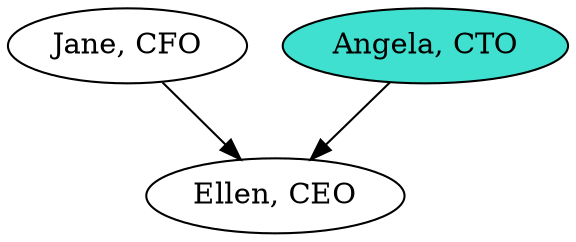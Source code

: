 digraph {
  ceo[label="Ellen, CEO"];
  cfo[label="Jane, CFO"];
  cto[label="Angela, CTO", fillcolor="turquoise", style="filled"];


  cto-> ceo;
  cfo -> ceo;
}
